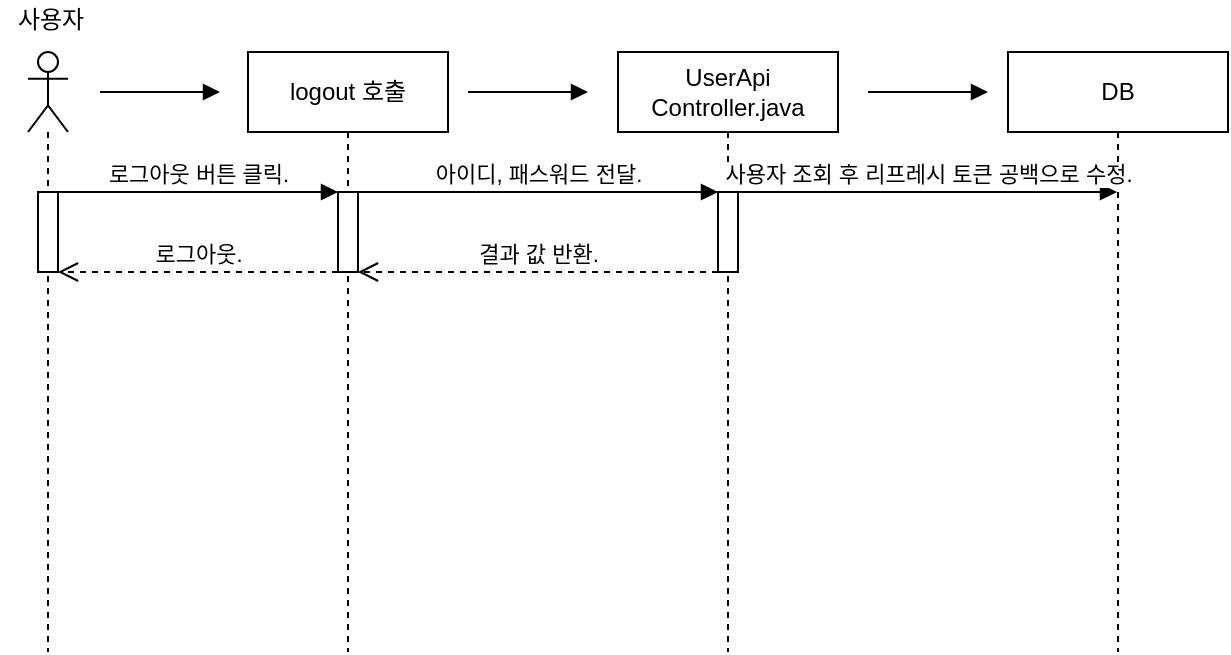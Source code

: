 <mxfile version="15.9.1" type="github" pages="3">
  <diagram id="YOmD0kXWxS8xvpvF7nBD" name="토큰, 로그인 로직">
    <mxGraphModel dx="1261" dy="695" grid="1" gridSize="10" guides="1" tooltips="1" connect="1" arrows="1" fold="1" page="1" pageScale="1" pageWidth="3300" pageHeight="4681" math="0" shadow="0">
      <root>
        <mxCell id="0" />
        <mxCell id="1" parent="0" />
        <mxCell id="DJ8Y8l9gTPi3G3LFztnH-1" value="" style="shape=umlLifeline;participant=umlActor;perimeter=lifelinePerimeter;whiteSpace=wrap;html=1;container=1;collapsible=0;recursiveResize=0;verticalAlign=top;spacingTop=36;outlineConnect=0;" vertex="1" parent="1">
          <mxGeometry x="70" y="93" width="20" height="300" as="geometry" />
        </mxCell>
        <mxCell id="DJ8Y8l9gTPi3G3LFztnH-2" value="" style="html=1;points=[];perimeter=orthogonalPerimeter;" vertex="1" parent="DJ8Y8l9gTPi3G3LFztnH-1">
          <mxGeometry x="5" y="70" width="10" height="40" as="geometry" />
        </mxCell>
        <mxCell id="DJ8Y8l9gTPi3G3LFztnH-3" value="logout 호출" style="shape=umlLifeline;perimeter=lifelinePerimeter;whiteSpace=wrap;html=1;container=1;collapsible=0;recursiveResize=0;outlineConnect=0;" vertex="1" parent="1">
          <mxGeometry x="180" y="93" width="100" height="300" as="geometry" />
        </mxCell>
        <mxCell id="DJ8Y8l9gTPi3G3LFztnH-4" value="" style="html=1;points=[];perimeter=orthogonalPerimeter;" vertex="1" parent="DJ8Y8l9gTPi3G3LFztnH-3">
          <mxGeometry x="45" y="70" width="10" height="40" as="geometry" />
        </mxCell>
        <mxCell id="DJ8Y8l9gTPi3G3LFztnH-5" value="UserApi&lt;br&gt;Controller.java" style="shape=umlLifeline;perimeter=lifelinePerimeter;whiteSpace=wrap;html=1;container=1;collapsible=0;recursiveResize=0;outlineConnect=0;" vertex="1" parent="1">
          <mxGeometry x="365" y="93" width="110" height="300" as="geometry" />
        </mxCell>
        <mxCell id="DJ8Y8l9gTPi3G3LFztnH-6" value="" style="html=1;points=[];perimeter=orthogonalPerimeter;" vertex="1" parent="DJ8Y8l9gTPi3G3LFztnH-5">
          <mxGeometry x="50" y="70" width="10" height="40" as="geometry" />
        </mxCell>
        <mxCell id="DJ8Y8l9gTPi3G3LFztnH-7" value="DB" style="shape=umlLifeline;perimeter=lifelinePerimeter;whiteSpace=wrap;html=1;container=1;collapsible=0;recursiveResize=0;outlineConnect=0;" vertex="1" parent="1">
          <mxGeometry x="560" y="93" width="110" height="300" as="geometry" />
        </mxCell>
        <mxCell id="DJ8Y8l9gTPi3G3LFztnH-8" value="사용자 조회 후 리프레시 토큰 공백으로 수정." style="html=1;verticalAlign=bottom;endArrow=block;rounded=0;" edge="1" parent="1" source="DJ8Y8l9gTPi3G3LFztnH-6" target="DJ8Y8l9gTPi3G3LFztnH-7">
          <mxGeometry width="80" relative="1" as="geometry">
            <mxPoint x="230" y="173" as="sourcePoint" />
            <mxPoint x="310" y="173" as="targetPoint" />
            <Array as="points">
              <mxPoint x="520" y="163" />
            </Array>
          </mxGeometry>
        </mxCell>
        <mxCell id="DJ8Y8l9gTPi3G3LFztnH-9" value="아이디, 패스워드 전달." style="html=1;verticalAlign=bottom;endArrow=block;rounded=0;" edge="1" parent="1" source="DJ8Y8l9gTPi3G3LFztnH-4" target="DJ8Y8l9gTPi3G3LFztnH-6">
          <mxGeometry width="80" relative="1" as="geometry">
            <mxPoint x="229.997" y="163" as="sourcePoint" />
            <mxPoint x="340" y="173" as="targetPoint" />
            <Array as="points">
              <mxPoint x="330" y="163" />
            </Array>
          </mxGeometry>
        </mxCell>
        <mxCell id="DJ8Y8l9gTPi3G3LFztnH-10" value="결과 값 반환." style="html=1;verticalAlign=bottom;endArrow=open;dashed=1;endSize=8;rounded=0;" edge="1" parent="1" source="DJ8Y8l9gTPi3G3LFztnH-6" target="DJ8Y8l9gTPi3G3LFztnH-4">
          <mxGeometry relative="1" as="geometry">
            <mxPoint x="440" y="323" as="sourcePoint" />
            <mxPoint x="360" y="323" as="targetPoint" />
            <Array as="points">
              <mxPoint x="320" y="203" />
            </Array>
          </mxGeometry>
        </mxCell>
        <mxCell id="DJ8Y8l9gTPi3G3LFztnH-11" value="로그아웃." style="html=1;verticalAlign=bottom;endArrow=open;dashed=1;endSize=8;rounded=0;" edge="1" parent="1" source="DJ8Y8l9gTPi3G3LFztnH-4" target="DJ8Y8l9gTPi3G3LFztnH-2">
          <mxGeometry relative="1" as="geometry">
            <mxPoint x="425.0" y="213" as="sourcePoint" />
            <mxPoint x="245" y="213" as="targetPoint" />
            <Array as="points">
              <mxPoint x="150" y="203" />
            </Array>
          </mxGeometry>
        </mxCell>
        <mxCell id="DJ8Y8l9gTPi3G3LFztnH-12" value="로그아웃 버튼 클릭." style="html=1;verticalAlign=bottom;endArrow=block;rounded=0;" edge="1" parent="1" source="DJ8Y8l9gTPi3G3LFztnH-2" target="DJ8Y8l9gTPi3G3LFztnH-4">
          <mxGeometry width="80" relative="1" as="geometry">
            <mxPoint x="245" y="173" as="sourcePoint" />
            <mxPoint x="425.0" y="173" as="targetPoint" />
            <Array as="points">
              <mxPoint x="150" y="163" />
            </Array>
          </mxGeometry>
        </mxCell>
        <mxCell id="DJ8Y8l9gTPi3G3LFztnH-13" value="사용자" style="text;html=1;align=center;verticalAlign=middle;resizable=0;points=[];autosize=1;strokeColor=none;fillColor=none;" vertex="1" parent="1">
          <mxGeometry x="56" y="67" width="50" height="20" as="geometry" />
        </mxCell>
        <mxCell id="DJ8Y8l9gTPi3G3LFztnH-14" value="" style="html=1;verticalAlign=bottom;endArrow=block;rounded=0;" edge="1" parent="1">
          <mxGeometry width="80" relative="1" as="geometry">
            <mxPoint x="106" y="113" as="sourcePoint" />
            <mxPoint x="166" y="113" as="targetPoint" />
          </mxGeometry>
        </mxCell>
        <mxCell id="DJ8Y8l9gTPi3G3LFztnH-15" value="" style="html=1;verticalAlign=bottom;endArrow=block;rounded=0;" edge="1" parent="1">
          <mxGeometry width="80" relative="1" as="geometry">
            <mxPoint x="290" y="113" as="sourcePoint" />
            <mxPoint x="350" y="113" as="targetPoint" />
          </mxGeometry>
        </mxCell>
        <mxCell id="DJ8Y8l9gTPi3G3LFztnH-16" value="" style="html=1;verticalAlign=bottom;endArrow=block;rounded=0;" edge="1" parent="1">
          <mxGeometry width="80" relative="1" as="geometry">
            <mxPoint x="490" y="113" as="sourcePoint" />
            <mxPoint x="550" y="113" as="targetPoint" />
          </mxGeometry>
        </mxCell>
      </root>
    </mxGraphModel>
  </diagram>
  <diagram id="ZXe8zSn6AikqqajUzPpI" name="로그아웃">
    <mxGraphModel dx="1183" dy="651" grid="1" gridSize="10" guides="1" tooltips="1" connect="1" arrows="1" fold="1" page="1" pageScale="1" pageWidth="827" pageHeight="1169" math="0" shadow="0">
      <root>
        <mxCell id="4YTgnSFq7QoES1KGb8y6-0" />
        <mxCell id="4YTgnSFq7QoES1KGb8y6-1" parent="4YTgnSFq7QoES1KGb8y6-0" />
        <mxCell id="vEAbK99vT7tc289Ps8B7-0" value="" style="shape=umlLifeline;participant=umlActor;perimeter=lifelinePerimeter;whiteSpace=wrap;html=1;container=1;collapsible=0;recursiveResize=0;verticalAlign=top;spacingTop=36;outlineConnect=0;" vertex="1" parent="4YTgnSFq7QoES1KGb8y6-1">
          <mxGeometry x="70" y="106" width="20" height="300" as="geometry" />
        </mxCell>
        <mxCell id="pqADDwxAmTjOMKDu-QYZ-9" value="" style="html=1;points=[];perimeter=orthogonalPerimeter;" vertex="1" parent="vEAbK99vT7tc289Ps8B7-0">
          <mxGeometry x="5" y="70" width="10" height="40" as="geometry" />
        </mxCell>
        <mxCell id="vEAbK99vT7tc289Ps8B7-1" value="logout 호출" style="shape=umlLifeline;perimeter=lifelinePerimeter;whiteSpace=wrap;html=1;container=1;collapsible=0;recursiveResize=0;outlineConnect=0;" vertex="1" parent="4YTgnSFq7QoES1KGb8y6-1">
          <mxGeometry x="180" y="106" width="100" height="300" as="geometry" />
        </mxCell>
        <mxCell id="pqADDwxAmTjOMKDu-QYZ-3" value="" style="html=1;points=[];perimeter=orthogonalPerimeter;" vertex="1" parent="vEAbK99vT7tc289Ps8B7-1">
          <mxGeometry x="45" y="70" width="10" height="40" as="geometry" />
        </mxCell>
        <mxCell id="vEAbK99vT7tc289Ps8B7-2" value="UserApi&lt;br&gt;Controller.java" style="shape=umlLifeline;perimeter=lifelinePerimeter;whiteSpace=wrap;html=1;container=1;collapsible=0;recursiveResize=0;outlineConnect=0;" vertex="1" parent="4YTgnSFq7QoES1KGb8y6-1">
          <mxGeometry x="365" y="106" width="110" height="300" as="geometry" />
        </mxCell>
        <mxCell id="pqADDwxAmTjOMKDu-QYZ-1" value="" style="html=1;points=[];perimeter=orthogonalPerimeter;" vertex="1" parent="vEAbK99vT7tc289Ps8B7-2">
          <mxGeometry x="50" y="70" width="10" height="40" as="geometry" />
        </mxCell>
        <mxCell id="vEAbK99vT7tc289Ps8B7-15" value="DB" style="shape=umlLifeline;perimeter=lifelinePerimeter;whiteSpace=wrap;html=1;container=1;collapsible=0;recursiveResize=0;outlineConnect=0;" vertex="1" parent="4YTgnSFq7QoES1KGb8y6-1">
          <mxGeometry x="560" y="106" width="110" height="300" as="geometry" />
        </mxCell>
        <mxCell id="vEAbK99vT7tc289Ps8B7-16" value="사용자 조회 후 리프레시 토큰 공백으로 수정." style="html=1;verticalAlign=bottom;endArrow=block;rounded=0;" edge="1" parent="4YTgnSFq7QoES1KGb8y6-1" source="pqADDwxAmTjOMKDu-QYZ-1" target="vEAbK99vT7tc289Ps8B7-15">
          <mxGeometry width="80" relative="1" as="geometry">
            <mxPoint x="230" y="186" as="sourcePoint" />
            <mxPoint x="310" y="186" as="targetPoint" />
            <Array as="points">
              <mxPoint x="520" y="176" />
            </Array>
          </mxGeometry>
        </mxCell>
        <mxCell id="pqADDwxAmTjOMKDu-QYZ-0" value="아이디, 패스워드 전달." style="html=1;verticalAlign=bottom;endArrow=block;rounded=0;" edge="1" parent="4YTgnSFq7QoES1KGb8y6-1" source="pqADDwxAmTjOMKDu-QYZ-3" target="pqADDwxAmTjOMKDu-QYZ-1">
          <mxGeometry width="80" relative="1" as="geometry">
            <mxPoint x="229.997" y="176" as="sourcePoint" />
            <mxPoint x="340" y="186" as="targetPoint" />
            <Array as="points">
              <mxPoint x="330" y="176" />
            </Array>
          </mxGeometry>
        </mxCell>
        <mxCell id="pqADDwxAmTjOMKDu-QYZ-2" value="결과 값 반환." style="html=1;verticalAlign=bottom;endArrow=open;dashed=1;endSize=8;rounded=0;" edge="1" parent="4YTgnSFq7QoES1KGb8y6-1" source="pqADDwxAmTjOMKDu-QYZ-1" target="pqADDwxAmTjOMKDu-QYZ-3">
          <mxGeometry relative="1" as="geometry">
            <mxPoint x="440" y="336" as="sourcePoint" />
            <mxPoint x="360" y="336" as="targetPoint" />
            <Array as="points">
              <mxPoint x="320" y="216" />
            </Array>
          </mxGeometry>
        </mxCell>
        <mxCell id="pqADDwxAmTjOMKDu-QYZ-4" value="로그아웃." style="html=1;verticalAlign=bottom;endArrow=open;dashed=1;endSize=8;rounded=0;" edge="1" parent="4YTgnSFq7QoES1KGb8y6-1" source="pqADDwxAmTjOMKDu-QYZ-3" target="pqADDwxAmTjOMKDu-QYZ-9">
          <mxGeometry relative="1" as="geometry">
            <mxPoint x="425.0" y="226" as="sourcePoint" />
            <mxPoint x="245" y="226" as="targetPoint" />
            <Array as="points">
              <mxPoint x="150" y="216" />
            </Array>
          </mxGeometry>
        </mxCell>
        <mxCell id="pqADDwxAmTjOMKDu-QYZ-5" value="로그아웃 버튼 클릭." style="html=1;verticalAlign=bottom;endArrow=block;rounded=0;" edge="1" parent="4YTgnSFq7QoES1KGb8y6-1" source="pqADDwxAmTjOMKDu-QYZ-9" target="pqADDwxAmTjOMKDu-QYZ-3">
          <mxGeometry width="80" relative="1" as="geometry">
            <mxPoint x="245" y="186" as="sourcePoint" />
            <mxPoint x="425.0" y="186" as="targetPoint" />
            <Array as="points">
              <mxPoint x="150" y="176" />
            </Array>
          </mxGeometry>
        </mxCell>
        <mxCell id="pqADDwxAmTjOMKDu-QYZ-6" value="사용자" style="text;html=1;align=center;verticalAlign=middle;resizable=0;points=[];autosize=1;strokeColor=none;fillColor=none;" vertex="1" parent="4YTgnSFq7QoES1KGb8y6-1">
          <mxGeometry x="56" y="80" width="50" height="20" as="geometry" />
        </mxCell>
        <mxCell id="EZULA1EXNjE_rm9ncD9g-0" value="" style="html=1;verticalAlign=bottom;endArrow=block;rounded=0;" edge="1" parent="4YTgnSFq7QoES1KGb8y6-1">
          <mxGeometry width="80" relative="1" as="geometry">
            <mxPoint x="106" y="126" as="sourcePoint" />
            <mxPoint x="166" y="126" as="targetPoint" />
          </mxGeometry>
        </mxCell>
        <mxCell id="EZULA1EXNjE_rm9ncD9g-1" value="" style="html=1;verticalAlign=bottom;endArrow=block;rounded=0;" edge="1" parent="4YTgnSFq7QoES1KGb8y6-1">
          <mxGeometry width="80" relative="1" as="geometry">
            <mxPoint x="290" y="126.0" as="sourcePoint" />
            <mxPoint x="350" y="126.0" as="targetPoint" />
          </mxGeometry>
        </mxCell>
        <mxCell id="EZULA1EXNjE_rm9ncD9g-2" value="" style="html=1;verticalAlign=bottom;endArrow=block;rounded=0;" edge="1" parent="4YTgnSFq7QoES1KGb8y6-1">
          <mxGeometry width="80" relative="1" as="geometry">
            <mxPoint x="490" y="126.0" as="sourcePoint" />
            <mxPoint x="550" y="126.0" as="targetPoint" />
          </mxGeometry>
        </mxCell>
      </root>
    </mxGraphModel>
  </diagram>
  <diagram id="bS9qWEF5c_eZzgafY8eb" name="토큰 재발급">
    <mxGraphModel dx="1892" dy="1042" grid="1" gridSize="10" guides="1" tooltips="1" connect="1" arrows="1" fold="1" page="1" pageScale="1" pageWidth="827" pageHeight="1169" math="0" shadow="0">
      <root>
        <mxCell id="LjsIW8q8Br0KL2-wZna4-0" />
        <mxCell id="LjsIW8q8Br0KL2-wZna4-1" parent="LjsIW8q8Br0KL2-wZna4-0" />
        <mxCell id="3l962juGJcQHS5jFyqtc-0" value="" style="shape=umlLifeline;participant=umlActor;perimeter=lifelinePerimeter;whiteSpace=wrap;html=1;container=1;collapsible=0;recursiveResize=0;verticalAlign=top;spacingTop=36;outlineConnect=0;" vertex="1" parent="LjsIW8q8Br0KL2-wZna4-1">
          <mxGeometry x="70" y="90" width="20" height="440" as="geometry" />
        </mxCell>
        <mxCell id="3l962juGJcQHS5jFyqtc-1" value="OOO.js" style="shape=umlLifeline;perimeter=lifelinePerimeter;whiteSpace=wrap;html=1;container=1;collapsible=0;recursiveResize=0;outlineConnect=0;" vertex="1" parent="LjsIW8q8Br0KL2-wZna4-1">
          <mxGeometry x="180" y="90" width="100" height="440" as="geometry" />
        </mxCell>
        <mxCell id="3l962juGJcQHS5jFyqtc-2" value="" style="html=1;points=[];perimeter=orthogonalPerimeter;" vertex="1" parent="3l962juGJcQHS5jFyqtc-1">
          <mxGeometry x="45" y="59" width="10" height="35" as="geometry" />
        </mxCell>
        <mxCell id="3l962juGJcQHS5jFyqtc-3" value="" style="html=1;points=[];perimeter=orthogonalPerimeter;" vertex="1" parent="3l962juGJcQHS5jFyqtc-1">
          <mxGeometry x="45" y="120" width="10" height="35" as="geometry" />
        </mxCell>
        <mxCell id="3l962juGJcQHS5jFyqtc-4" value="" style="html=1;points=[];perimeter=orthogonalPerimeter;" vertex="1" parent="3l962juGJcQHS5jFyqtc-1">
          <mxGeometry x="45" y="180" width="10" height="35" as="geometry" />
        </mxCell>
        <mxCell id="3l962juGJcQHS5jFyqtc-5" value="" style="html=1;points=[];perimeter=orthogonalPerimeter;" vertex="1" parent="3l962juGJcQHS5jFyqtc-1">
          <mxGeometry x="45" y="240" width="10" height="35" as="geometry" />
        </mxCell>
        <mxCell id="3l962juGJcQHS5jFyqtc-6" value="" style="edgeStyle=elbowEdgeStyle;elbow=horizontal;endArrow=classic;html=1;rounded=0;" edge="1" parent="3l962juGJcQHS5jFyqtc-1" source="3l962juGJcQHS5jFyqtc-4" target="3l962juGJcQHS5jFyqtc-5">
          <mxGeometry width="50" height="50" relative="1" as="geometry">
            <mxPoint x="170" y="330" as="sourcePoint" />
            <mxPoint x="220" y="280" as="targetPoint" />
            <Array as="points">
              <mxPoint x="20" y="160" />
            </Array>
          </mxGeometry>
        </mxCell>
        <mxCell id="3l962juGJcQHS5jFyqtc-7" value="" style="html=1;points=[];perimeter=orthogonalPerimeter;" vertex="1" parent="3l962juGJcQHS5jFyqtc-1">
          <mxGeometry x="45" y="380" width="10" height="35" as="geometry" />
        </mxCell>
        <mxCell id="3l962juGJcQHS5jFyqtc-8" value="" style="edgeStyle=elbowEdgeStyle;elbow=horizontal;endArrow=classic;html=1;rounded=0;" edge="1" parent="3l962juGJcQHS5jFyqtc-1" source="3l962juGJcQHS5jFyqtc-4" target="3l962juGJcQHS5jFyqtc-7">
          <mxGeometry width="50" height="50" relative="1" as="geometry">
            <mxPoint x="55" y="207.5" as="sourcePoint" />
            <mxPoint x="50" y="318" as="targetPoint" />
            <Array as="points">
              <mxPoint x="20" y="270" />
            </Array>
          </mxGeometry>
        </mxCell>
        <mxCell id="3l962juGJcQHS5jFyqtc-9" value="억세스 토큰 검증 실패.&lt;br&gt;억세스 토큰 재발급." style="edgeLabel;html=1;align=center;verticalAlign=middle;resizable=0;points=[];" vertex="1" connectable="0" parent="3l962juGJcQHS5jFyqtc-8">
          <mxGeometry x="-0.302" relative="1" as="geometry">
            <mxPoint x="-30" y="104" as="offset" />
          </mxGeometry>
        </mxCell>
        <mxCell id="3l962juGJcQHS5jFyqtc-10" value="억세스 토큰 검증 실패.&lt;br&gt;억세스 토큰 재발급." style="edgeLabel;html=1;align=center;verticalAlign=middle;resizable=0;points=[];" vertex="1" connectable="0" parent="3l962juGJcQHS5jFyqtc-8">
          <mxGeometry x="-0.551" y="-1" relative="1" as="geometry">
            <mxPoint x="-29" as="offset" />
          </mxGeometry>
        </mxCell>
        <mxCell id="3l962juGJcQHS5jFyqtc-11" value="" style="html=1;points=[];perimeter=orthogonalPerimeter;" vertex="1" parent="3l962juGJcQHS5jFyqtc-1">
          <mxGeometry x="45" y="304" width="10" height="46" as="geometry" />
        </mxCell>
        <mxCell id="3l962juGJcQHS5jFyqtc-12" value="" style="edgeStyle=elbowEdgeStyle;elbow=horizontal;endArrow=classic;html=1;rounded=0;" edge="1" parent="3l962juGJcQHS5jFyqtc-1" source="3l962juGJcQHS5jFyqtc-5" target="3l962juGJcQHS5jFyqtc-11">
          <mxGeometry width="50" height="50" relative="1" as="geometry">
            <mxPoint x="190" y="320" as="sourcePoint" />
            <mxPoint x="190" y="380" as="targetPoint" />
            <Array as="points">
              <mxPoint x="165" y="282.5" />
            </Array>
          </mxGeometry>
        </mxCell>
        <mxCell id="3l962juGJcQHS5jFyqtc-13" value="억세스 토큰 재발급 후&lt;br&gt;서버 접근 요청." style="edgeLabel;html=1;align=center;verticalAlign=middle;resizable=0;points=[];" vertex="1" connectable="0" parent="3l962juGJcQHS5jFyqtc-12">
          <mxGeometry x="-0.302" relative="1" as="geometry">
            <mxPoint x="4" y="33" as="offset" />
          </mxGeometry>
        </mxCell>
        <mxCell id="3l962juGJcQHS5jFyqtc-14" value="1" style="ellipse;whiteSpace=wrap;html=1;aspect=fixed;" vertex="1" parent="3l962juGJcQHS5jFyqtc-1">
          <mxGeometry y="61.5" width="30" height="30" as="geometry" />
        </mxCell>
        <mxCell id="3l962juGJcQHS5jFyqtc-15" value="2" style="ellipse;whiteSpace=wrap;html=1;aspect=fixed;" vertex="1" parent="3l962juGJcQHS5jFyqtc-1">
          <mxGeometry y="120" width="30" height="30" as="geometry" />
        </mxCell>
        <mxCell id="3l962juGJcQHS5jFyqtc-16" value="3" style="ellipse;whiteSpace=wrap;html=1;aspect=fixed;" vertex="1" parent="3l962juGJcQHS5jFyqtc-1">
          <mxGeometry y="180" width="30" height="30" as="geometry" />
        </mxCell>
        <mxCell id="3l962juGJcQHS5jFyqtc-17" value="3-1" style="ellipse;whiteSpace=wrap;html=1;aspect=fixed;" vertex="1" parent="3l962juGJcQHS5jFyqtc-1">
          <mxGeometry y="246" width="30" height="30" as="geometry" />
        </mxCell>
        <mxCell id="3l962juGJcQHS5jFyqtc-18" value="3-2" style="ellipse;whiteSpace=wrap;html=1;aspect=fixed;" vertex="1" parent="3l962juGJcQHS5jFyqtc-1">
          <mxGeometry y="380" width="30" height="30" as="geometry" />
        </mxCell>
        <mxCell id="3l962juGJcQHS5jFyqtc-19" value="Interceptor.java" style="shape=umlLifeline;perimeter=lifelinePerimeter;whiteSpace=wrap;html=1;container=1;collapsible=0;recursiveResize=0;outlineConnect=0;" vertex="1" parent="LjsIW8q8Br0KL2-wZna4-1">
          <mxGeometry x="370" y="90" width="100" height="440" as="geometry" />
        </mxCell>
        <mxCell id="3l962juGJcQHS5jFyqtc-20" value="억세스 토큰 확인" style="edgeLabel;html=1;align=center;verticalAlign=middle;resizable=0;points=[];" vertex="1" connectable="0" parent="3l962juGJcQHS5jFyqtc-19">
          <mxGeometry x="49.997" y="110" as="geometry" />
        </mxCell>
        <mxCell id="3l962juGJcQHS5jFyqtc-21" value="&lt;p class=&quot;p1&quot; style=&quot;margin: 0px ; font-stretch: normal ; font-size: 13px ; line-height: normal ; font-family: &amp;#34;helvetica neue&amp;#34;&quot;&gt;JwtToken&lt;br&gt;Provider.java&lt;/p&gt;" style="shape=umlLifeline;perimeter=lifelinePerimeter;whiteSpace=wrap;html=1;container=1;collapsible=0;recursiveResize=0;outlineConnect=0;" vertex="1" parent="LjsIW8q8Br0KL2-wZna4-1">
          <mxGeometry x="560" y="90" width="100" height="440" as="geometry" />
        </mxCell>
        <mxCell id="3l962juGJcQHS5jFyqtc-22" value="억세스 토큰 검증" style="edgeLabel;html=1;align=center;verticalAlign=middle;resizable=0;points=[];" vertex="1" connectable="0" parent="3l962juGJcQHS5jFyqtc-21">
          <mxGeometry x="50.005" y="170" as="geometry" />
        </mxCell>
        <mxCell id="3l962juGJcQHS5jFyqtc-23" value="OOO.java" style="shape=umlLifeline;perimeter=lifelinePerimeter;whiteSpace=wrap;html=1;container=1;collapsible=0;recursiveResize=0;outlineConnect=0;" vertex="1" parent="LjsIW8q8Br0KL2-wZna4-1">
          <mxGeometry x="940" y="90" width="102" height="440" as="geometry" />
        </mxCell>
        <mxCell id="3l962juGJcQHS5jFyqtc-24" value="" style="html=1;points=[];perimeter=orthogonalPerimeter;" vertex="1" parent="3l962juGJcQHS5jFyqtc-23">
          <mxGeometry x="46" y="51" width="10" height="43" as="geometry" />
        </mxCell>
        <mxCell id="3l962juGJcQHS5jFyqtc-25" value="억세스 토큰 생성.java" style="shape=umlLifeline;perimeter=lifelinePerimeter;whiteSpace=wrap;html=1;container=1;collapsible=0;recursiveResize=0;outlineConnect=0;" vertex="1" parent="LjsIW8q8Br0KL2-wZna4-1">
          <mxGeometry x="740" y="90" width="102" height="440" as="geometry" />
        </mxCell>
        <mxCell id="3l962juGJcQHS5jFyqtc-26" value="서버 접근" style="html=1;verticalAlign=bottom;endArrow=block;rounded=0;exitX=1.113;exitY=0.016;exitDx=0;exitDy=0;exitPerimeter=0;" edge="1" parent="LjsIW8q8Br0KL2-wZna4-1" source="3l962juGJcQHS5jFyqtc-2" target="3l962juGJcQHS5jFyqtc-24">
          <mxGeometry x="0.877" width="80" relative="1" as="geometry">
            <mxPoint x="235" y="151.5" as="sourcePoint" />
            <mxPoint x="990.5" y="151.5" as="targetPoint" />
            <mxPoint as="offset" />
          </mxGeometry>
        </mxCell>
        <mxCell id="3l962juGJcQHS5jFyqtc-27" value="억세스 토큰 확인" style="edgeLabel;html=1;align=center;verticalAlign=middle;resizable=0;points=[];" vertex="1" connectable="0" parent="3l962juGJcQHS5jFyqtc-26">
          <mxGeometry x="-0.507" y="-1" relative="1" as="geometry">
            <mxPoint x="-1" y="-12" as="offset" />
          </mxGeometry>
        </mxCell>
        <mxCell id="3l962juGJcQHS5jFyqtc-28" value="억세스 토큰 검증" style="edgeLabel;html=1;align=center;verticalAlign=middle;resizable=0;points=[];" vertex="1" connectable="0" parent="3l962juGJcQHS5jFyqtc-26">
          <mxGeometry x="-0.012" y="3" relative="1" as="geometry">
            <mxPoint y="-8" as="offset" />
          </mxGeometry>
        </mxCell>
        <mxCell id="3l962juGJcQHS5jFyqtc-29" value="논외 영역" style="edgeLabel;html=1;align=center;verticalAlign=middle;resizable=0;points=[];" vertex="1" connectable="0" parent="3l962juGJcQHS5jFyqtc-26">
          <mxGeometry x="-0.012" y="3" relative="1" as="geometry">
            <mxPoint x="184" y="3" as="offset" />
          </mxGeometry>
        </mxCell>
        <mxCell id="3l962juGJcQHS5jFyqtc-30" value="" style="html=1;verticalAlign=bottom;endArrow=open;dashed=1;endSize=8;rounded=0;exitX=0.057;exitY=1.008;exitDx=0;exitDy=0;exitPerimeter=0;" edge="1" parent="LjsIW8q8Br0KL2-wZna4-1" source="3l962juGJcQHS5jFyqtc-24" target="3l962juGJcQHS5jFyqtc-2">
          <mxGeometry x="-0.903" relative="1" as="geometry">
            <mxPoint x="790" y="210" as="sourcePoint" />
            <mxPoint x="710" y="210" as="targetPoint" />
            <mxPoint as="offset" />
          </mxGeometry>
        </mxCell>
        <mxCell id="3l962juGJcQHS5jFyqtc-31" value="데이터 반환" style="edgeLabel;html=1;align=center;verticalAlign=middle;resizable=0;points=[];" vertex="1" connectable="0" parent="3l962juGJcQHS5jFyqtc-30">
          <mxGeometry x="-0.75" relative="1" as="geometry">
            <mxPoint x="47" as="offset" />
          </mxGeometry>
        </mxCell>
        <mxCell id="3l962juGJcQHS5jFyqtc-32" value="" style="html=1;verticalAlign=bottom;endArrow=block;rounded=0;" edge="1" parent="LjsIW8q8Br0KL2-wZna4-1" source="3l962juGJcQHS5jFyqtc-3" target="3l962juGJcQHS5jFyqtc-19">
          <mxGeometry x="0.877" width="80" relative="1" as="geometry">
            <mxPoint x="230.0" y="300" as="sourcePoint" />
            <mxPoint x="979.87" y="300" as="targetPoint" />
            <mxPoint as="offset" />
            <Array as="points">
              <mxPoint x="330" y="210" />
            </Array>
          </mxGeometry>
        </mxCell>
        <mxCell id="3l962juGJcQHS5jFyqtc-33" value="" style="html=1;verticalAlign=bottom;endArrow=open;dashed=1;endSize=8;rounded=0;" edge="1" parent="LjsIW8q8Br0KL2-wZna4-1" source="3l962juGJcQHS5jFyqtc-19" target="3l962juGJcQHS5jFyqtc-3">
          <mxGeometry x="-0.903" relative="1" as="geometry">
            <mxPoint x="931.57" y="290.344" as="sourcePoint" />
            <mxPoint x="180" y="290" as="targetPoint" />
            <mxPoint as="offset" />
          </mxGeometry>
        </mxCell>
        <mxCell id="3l962juGJcQHS5jFyqtc-34" value="재 로그인 요청" style="html=1;verticalAlign=bottom;endArrow=open;dashed=1;endSize=8;rounded=0;" edge="1" parent="LjsIW8q8Br0KL2-wZna4-1" source="3l962juGJcQHS5jFyqtc-3" target="3l962juGJcQHS5jFyqtc-0">
          <mxGeometry x="0.305" relative="1" as="geometry">
            <mxPoint x="50.0" y="240" as="targetPoint" />
            <mxPoint x="195.37" y="240" as="sourcePoint" />
            <Array as="points">
              <mxPoint x="150" y="240" />
            </Array>
            <mxPoint as="offset" />
          </mxGeometry>
        </mxCell>
        <mxCell id="3l962juGJcQHS5jFyqtc-35" value="" style="html=1;verticalAlign=bottom;endArrow=block;rounded=0;" edge="1" parent="LjsIW8q8Br0KL2-wZna4-1" source="3l962juGJcQHS5jFyqtc-4" target="3l962juGJcQHS5jFyqtc-21">
          <mxGeometry x="0.877" width="80" relative="1" as="geometry">
            <mxPoint x="245" y="220" as="sourcePoint" />
            <mxPoint x="429.5" y="220" as="targetPoint" />
            <mxPoint as="offset" />
            <Array as="points">
              <mxPoint x="330" y="270" />
            </Array>
          </mxGeometry>
        </mxCell>
        <mxCell id="3l962juGJcQHS5jFyqtc-36" value="" style="html=1;verticalAlign=bottom;endArrow=open;dashed=1;endSize=8;rounded=0;" edge="1" parent="LjsIW8q8Br0KL2-wZna4-1" source="3l962juGJcQHS5jFyqtc-21" target="3l962juGJcQHS5jFyqtc-4">
          <mxGeometry x="-0.903" relative="1" as="geometry">
            <mxPoint x="429.5" y="250" as="sourcePoint" />
            <mxPoint x="245" y="250" as="targetPoint" />
            <mxPoint as="offset" />
            <Array as="points">
              <mxPoint x="420" y="300" />
            </Array>
          </mxGeometry>
        </mxCell>
        <mxCell id="3l962juGJcQHS5jFyqtc-37" value="" style="html=1;verticalAlign=bottom;endArrow=block;rounded=0;" edge="1" parent="LjsIW8q8Br0KL2-wZna4-1" source="3l962juGJcQHS5jFyqtc-5" target="3l962juGJcQHS5jFyqtc-25">
          <mxGeometry x="0.877" width="80" relative="1" as="geometry">
            <mxPoint x="245" y="280" as="sourcePoint" />
            <mxPoint x="619.5" y="280" as="targetPoint" />
            <mxPoint as="offset" />
            <Array as="points">
              <mxPoint x="350" y="330" />
            </Array>
          </mxGeometry>
        </mxCell>
        <mxCell id="3l962juGJcQHS5jFyqtc-38" value="억세스 토큰 생성" style="edgeLabel;html=1;align=center;verticalAlign=middle;resizable=0;points=[];" vertex="1" connectable="0" parent="3l962juGJcQHS5jFyqtc-37">
          <mxGeometry x="0.904" y="-1" relative="1" as="geometry">
            <mxPoint x="27" y="-11" as="offset" />
          </mxGeometry>
        </mxCell>
        <mxCell id="3l962juGJcQHS5jFyqtc-39" value="" style="html=1;verticalAlign=bottom;endArrow=open;dashed=1;endSize=8;rounded=0;" edge="1" parent="LjsIW8q8Br0KL2-wZna4-1" source="3l962juGJcQHS5jFyqtc-25" target="3l962juGJcQHS5jFyqtc-5">
          <mxGeometry x="-0.903" relative="1" as="geometry">
            <mxPoint x="619.5" y="310" as="sourcePoint" />
            <mxPoint x="245" y="310" as="targetPoint" />
            <mxPoint as="offset" />
            <Array as="points">
              <mxPoint x="430" y="360" />
            </Array>
          </mxGeometry>
        </mxCell>
        <mxCell id="3l962juGJcQHS5jFyqtc-40" value="억세스 토큰 반환" style="edgeLabel;html=1;align=center;verticalAlign=middle;resizable=0;points=[];" vertex="1" connectable="0" parent="3l962juGJcQHS5jFyqtc-39">
          <mxGeometry x="-0.928" y="1" relative="1" as="geometry">
            <mxPoint x="-30" as="offset" />
          </mxGeometry>
        </mxCell>
        <mxCell id="3l962juGJcQHS5jFyqtc-41" value="" style="html=1;verticalAlign=bottom;endArrow=block;rounded=0;" edge="1" parent="LjsIW8q8Br0KL2-wZna4-1" source="3l962juGJcQHS5jFyqtc-7" target="3l962juGJcQHS5jFyqtc-25">
          <mxGeometry x="0.877" width="80" relative="1" as="geometry">
            <mxPoint x="245" y="340" as="sourcePoint" />
            <mxPoint x="800.5" y="340" as="targetPoint" />
            <mxPoint as="offset" />
            <Array as="points">
              <mxPoint x="380" y="470" />
            </Array>
          </mxGeometry>
        </mxCell>
        <mxCell id="3l962juGJcQHS5jFyqtc-42" value="억세스 토큰 생성 실패" style="edgeLabel;html=1;align=center;verticalAlign=middle;resizable=0;points=[];" vertex="1" connectable="0" parent="3l962juGJcQHS5jFyqtc-41">
          <mxGeometry x="0.904" y="-1" relative="1" as="geometry">
            <mxPoint x="27" y="-11" as="offset" />
          </mxGeometry>
        </mxCell>
        <mxCell id="3l962juGJcQHS5jFyqtc-43" value="" style="html=1;verticalAlign=bottom;endArrow=open;dashed=1;endSize=8;rounded=0;" edge="1" parent="LjsIW8q8Br0KL2-wZna4-1" source="3l962juGJcQHS5jFyqtc-25" target="3l962juGJcQHS5jFyqtc-7">
          <mxGeometry x="-0.903" relative="1" as="geometry">
            <mxPoint x="800.5" y="370" as="sourcePoint" />
            <mxPoint x="245" y="370" as="targetPoint" />
            <mxPoint as="offset" />
            <Array as="points">
              <mxPoint x="430" y="500" />
            </Array>
          </mxGeometry>
        </mxCell>
        <mxCell id="3l962juGJcQHS5jFyqtc-44" value="재 로그인 요청" style="html=1;verticalAlign=bottom;endArrow=open;dashed=1;endSize=8;rounded=0;" edge="1" parent="LjsIW8q8Br0KL2-wZna4-1" source="3l962juGJcQHS5jFyqtc-7" target="3l962juGJcQHS5jFyqtc-0">
          <mxGeometry x="0.168" y="20" relative="1" as="geometry">
            <mxPoint x="89.447" y="250" as="targetPoint" />
            <mxPoint x="230" y="420" as="sourcePoint" />
            <Array as="points">
              <mxPoint x="140" y="500" />
            </Array>
            <mxPoint as="offset" />
          </mxGeometry>
        </mxCell>
        <mxCell id="3l962juGJcQHS5jFyqtc-45" value="" style="html=1;verticalAlign=bottom;endArrow=block;rounded=0;" edge="1" parent="LjsIW8q8Br0KL2-wZna4-1" source="3l962juGJcQHS5jFyqtc-11" target="3l962juGJcQHS5jFyqtc-23">
          <mxGeometry x="0.877" width="80" relative="1" as="geometry">
            <mxPoint x="245" y="340" as="sourcePoint" />
            <mxPoint x="800.5" y="340" as="targetPoint" />
            <mxPoint as="offset" />
            <Array as="points">
              <mxPoint x="610" y="400" />
            </Array>
          </mxGeometry>
        </mxCell>
        <mxCell id="3l962juGJcQHS5jFyqtc-46" value="서버 접근" style="edgeLabel;html=1;align=center;verticalAlign=middle;resizable=0;points=[];" vertex="1" connectable="0" parent="3l962juGJcQHS5jFyqtc-45">
          <mxGeometry x="0.904" y="-1" relative="1" as="geometry">
            <mxPoint x="6" y="-11" as="offset" />
          </mxGeometry>
        </mxCell>
        <mxCell id="3l962juGJcQHS5jFyqtc-47" value="논외 영역" style="edgeLabel;html=1;align=center;verticalAlign=middle;resizable=0;points=[];" vertex="1" connectable="0" parent="3l962juGJcQHS5jFyqtc-45">
          <mxGeometry x="0.471" y="2" relative="1" as="geometry">
            <mxPoint y="1" as="offset" />
          </mxGeometry>
        </mxCell>
        <mxCell id="3l962juGJcQHS5jFyqtc-48" value="" style="html=1;verticalAlign=bottom;endArrow=open;dashed=1;endSize=8;rounded=0;" edge="1" parent="LjsIW8q8Br0KL2-wZna4-1" source="3l962juGJcQHS5jFyqtc-23" target="3l962juGJcQHS5jFyqtc-11">
          <mxGeometry x="-0.903" relative="1" as="geometry">
            <mxPoint x="800.5" y="370" as="sourcePoint" />
            <mxPoint x="245" y="370" as="targetPoint" />
            <mxPoint as="offset" />
            <Array as="points">
              <mxPoint x="610" y="435" />
            </Array>
          </mxGeometry>
        </mxCell>
        <mxCell id="3l962juGJcQHS5jFyqtc-49" value="데이터 반환" style="edgeLabel;html=1;align=center;verticalAlign=middle;resizable=0;points=[];" vertex="1" connectable="0" parent="3l962juGJcQHS5jFyqtc-48">
          <mxGeometry x="-0.835" y="-1" relative="1" as="geometry">
            <mxPoint x="11" as="offset" />
          </mxGeometry>
        </mxCell>
        <mxCell id="3l962juGJcQHS5jFyqtc-50" value="사용자 접근" style="html=1;verticalAlign=bottom;endArrow=block;rounded=0;" edge="1" parent="LjsIW8q8Br0KL2-wZna4-1">
          <mxGeometry width="80" relative="1" as="geometry">
            <mxPoint x="110" y="110" as="sourcePoint" />
            <mxPoint x="170" y="110" as="targetPoint" />
          </mxGeometry>
        </mxCell>
        <mxCell id="3l962juGJcQHS5jFyqtc-51" value="" style="html=1;verticalAlign=bottom;endArrow=block;rounded=0;" edge="1" parent="LjsIW8q8Br0KL2-wZna4-1">
          <mxGeometry width="80" relative="1" as="geometry">
            <mxPoint x="290" y="110" as="sourcePoint" />
            <mxPoint x="350" y="110" as="targetPoint" />
          </mxGeometry>
        </mxCell>
        <mxCell id="3l962juGJcQHS5jFyqtc-52" value="" style="html=1;verticalAlign=bottom;endArrow=block;rounded=0;" edge="1" parent="LjsIW8q8Br0KL2-wZna4-1">
          <mxGeometry width="80" relative="1" as="geometry">
            <mxPoint x="480" y="110" as="sourcePoint" />
            <mxPoint x="540" y="110" as="targetPoint" />
          </mxGeometry>
        </mxCell>
        <mxCell id="3l962juGJcQHS5jFyqtc-53" value="" style="edgeStyle=elbowEdgeStyle;elbow=vertical;endArrow=classic;html=1;rounded=0;" edge="1" parent="LjsIW8q8Br0KL2-wZna4-1">
          <mxGeometry width="50" height="50" relative="1" as="geometry">
            <mxPoint x="610" y="80" as="sourcePoint" />
            <mxPoint x="991" y="90" as="targetPoint" />
            <Array as="points">
              <mxPoint x="790" y="50" />
            </Array>
          </mxGeometry>
        </mxCell>
        <mxCell id="3l962juGJcQHS5jFyqtc-54" value="" style="edgeStyle=elbowEdgeStyle;elbow=vertical;endArrow=classic;html=1;rounded=0;dashed=1;" edge="1" parent="LjsIW8q8Br0KL2-wZna4-1">
          <mxGeometry width="50" height="50" relative="1" as="geometry">
            <mxPoint x="230" y="85" as="sourcePoint" />
            <mxPoint x="790" y="88" as="targetPoint" />
            <Array as="points">
              <mxPoint x="510" y="60" />
            </Array>
          </mxGeometry>
        </mxCell>
        <mxCell id="V70rs_yG2SxG3dg-TUHG-0" value="사용자" style="text;html=1;align=center;verticalAlign=middle;resizable=0;points=[];autosize=1;strokeColor=none;fillColor=none;" vertex="1" parent="LjsIW8q8Br0KL2-wZna4-1">
          <mxGeometry x="56" y="66" width="50" height="20" as="geometry" />
        </mxCell>
      </root>
    </mxGraphModel>
  </diagram>
</mxfile>
